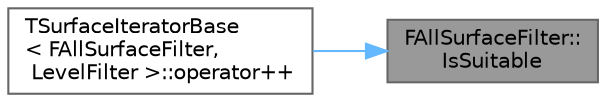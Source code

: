 digraph "FAllSurfaceFilter::IsSuitable"
{
 // INTERACTIVE_SVG=YES
 // LATEX_PDF_SIZE
  bgcolor="transparent";
  edge [fontname=Helvetica,fontsize=10,labelfontname=Helvetica,labelfontsize=10];
  node [fontname=Helvetica,fontsize=10,shape=box,height=0.2,width=0.4];
  rankdir="RL";
  Node1 [id="Node000001",label="FAllSurfaceFilter::\lIsSuitable",height=0.2,width=0.4,color="gray40", fillcolor="grey60", style="filled", fontcolor="black",tooltip=" "];
  Node1 -> Node2 [id="edge1_Node000001_Node000002",dir="back",color="steelblue1",style="solid",tooltip=" "];
  Node2 [id="Node000002",label="TSurfaceIteratorBase\l\< FAllSurfaceFilter,\l LevelFilter \>::operator++",height=0.2,width=0.4,color="grey40", fillcolor="white", style="filled",URL="$dd/dfc/classTSurfaceIteratorBase.html#ae8f7b2506dafdc5826798c8e1c81b712",tooltip=" "];
}
